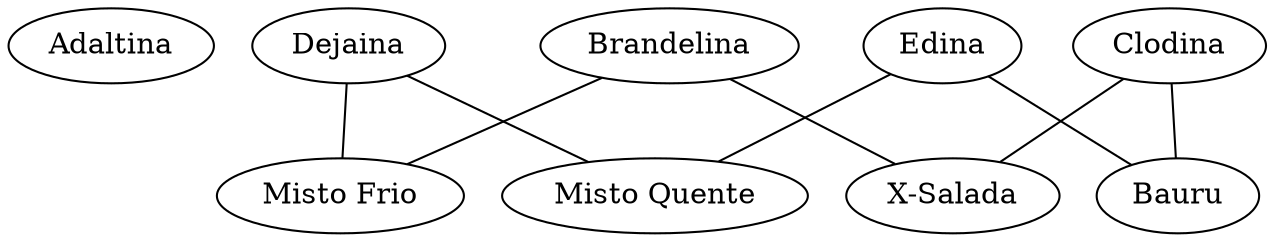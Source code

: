 graph g2
{
	Adaltina
	Brandelina -- "Misto Frio"
	Brandelina -- "X-Salada"
	Clodina -- Bauru
	Clodina -- "X-Salada"
	Dejaina -- "Misto Quente"
	Dejaina -- "Misto Frio"
	Edina -- "Misto Quente"
	Edina -- Bauru
}
